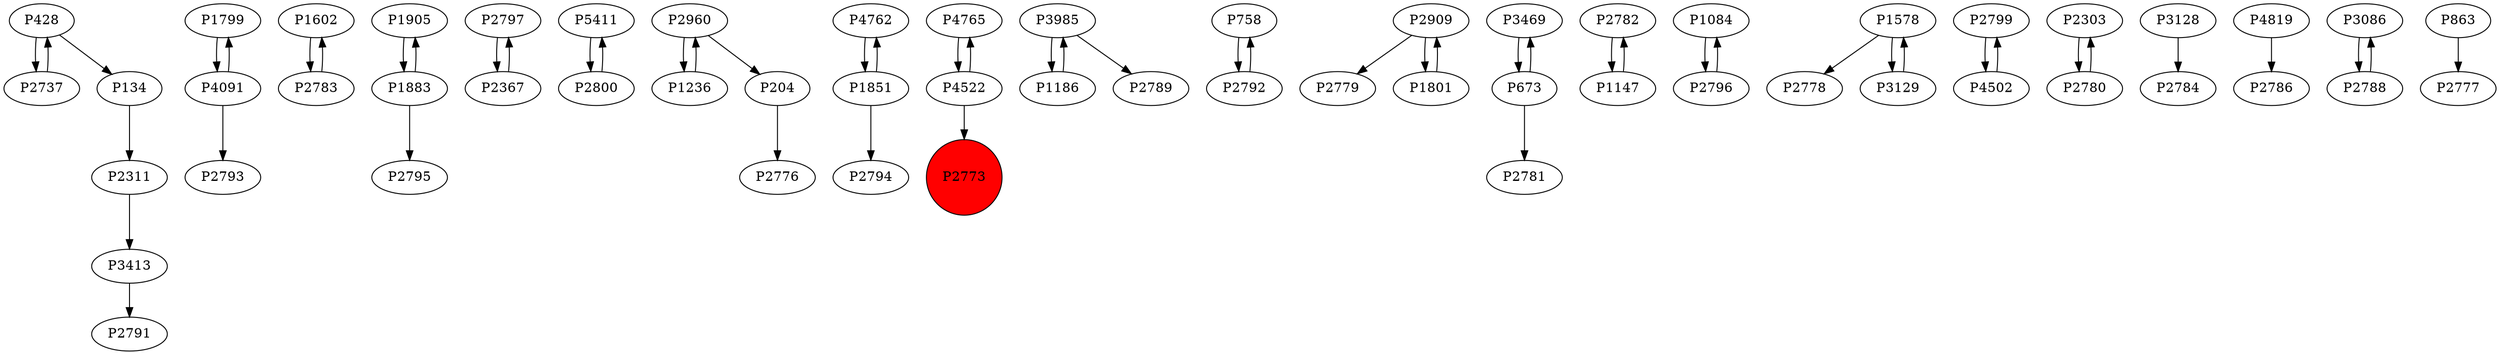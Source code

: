 digraph {
	P134 -> P2311
	P1799 -> P4091
	P1602 -> P2783
	P1905 -> P1883
	P2797 -> P2367
	P5411 -> P2800
	P2960 -> P1236
	P4762 -> P1851
	P2311 -> P3413
	P1236 -> P2960
	P4765 -> P4522
	P4091 -> P1799
	P3985 -> P1186
	P2800 -> P5411
	P1883 -> P1905
	P758 -> P2792
	P2792 -> P758
	P2909 -> P2779
	P3469 -> P673
	P2737 -> P428
	P2367 -> P2797
	P204 -> P2776
	P2960 -> P204
	P673 -> P3469
	P4091 -> P2793
	P2782 -> P1147
	P1084 -> P2796
	P428 -> P2737
	P2909 -> P1801
	P1883 -> P2795
	P673 -> P2781
	P3985 -> P2789
	P2783 -> P1602
	P1801 -> P2909
	P1578 -> P2778
	P3413 -> P2791
	P2799 -> P4502
	P2303 -> P2780
	P1147 -> P2782
	P1578 -> P3129
	P3128 -> P2784
	P4819 -> P2786
	P3129 -> P1578
	P428 -> P134
	P1851 -> P2794
	P3086 -> P2788
	P863 -> P2777
	P4502 -> P2799
	P2796 -> P1084
	P2780 -> P2303
	P4522 -> P4765
	P2788 -> P3086
	P4522 -> P2773
	P1186 -> P3985
	P1851 -> P4762
	P2773 [shape=circle]
	P2773 [style=filled]
	P2773 [fillcolor=red]
}